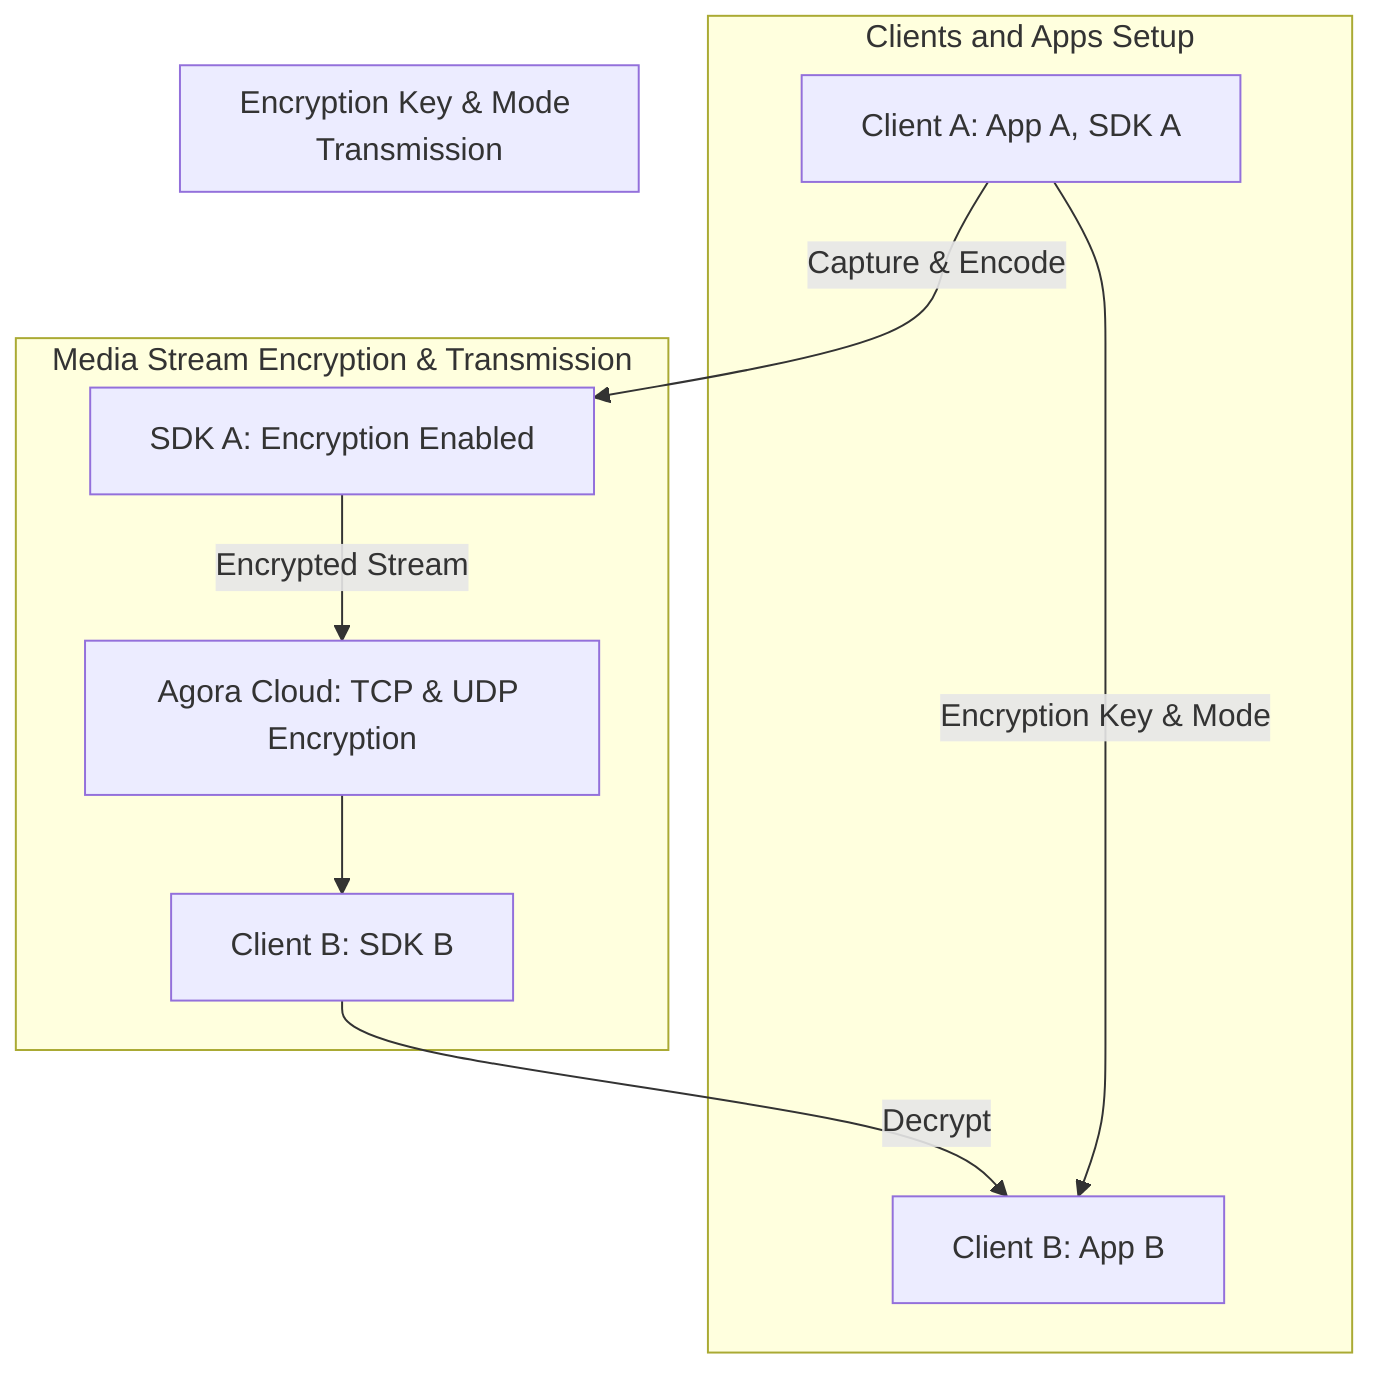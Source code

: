 graph TD;
    A1[Client A: App A, SDK A] -->|Capture & Encode| A2[SDK A: Encryption Enabled]
    A2 -->|Encrypted Stream| AC[Agora Cloud: TCP & UDP Encryption]
    AC --> B2[Client B: SDK B]
    B2 -->|Decrypt| B1[Client B: App B]

    subgraph Clients and Apps Setup
    A1
    B1
    end

    subgraph Media Stream Encryption & Transmission
    A2
    AC
    B2
    end

    subgraph Encryption Key & Mode Transmission
    A1 -->|Encryption Key & Mode| B1
    end